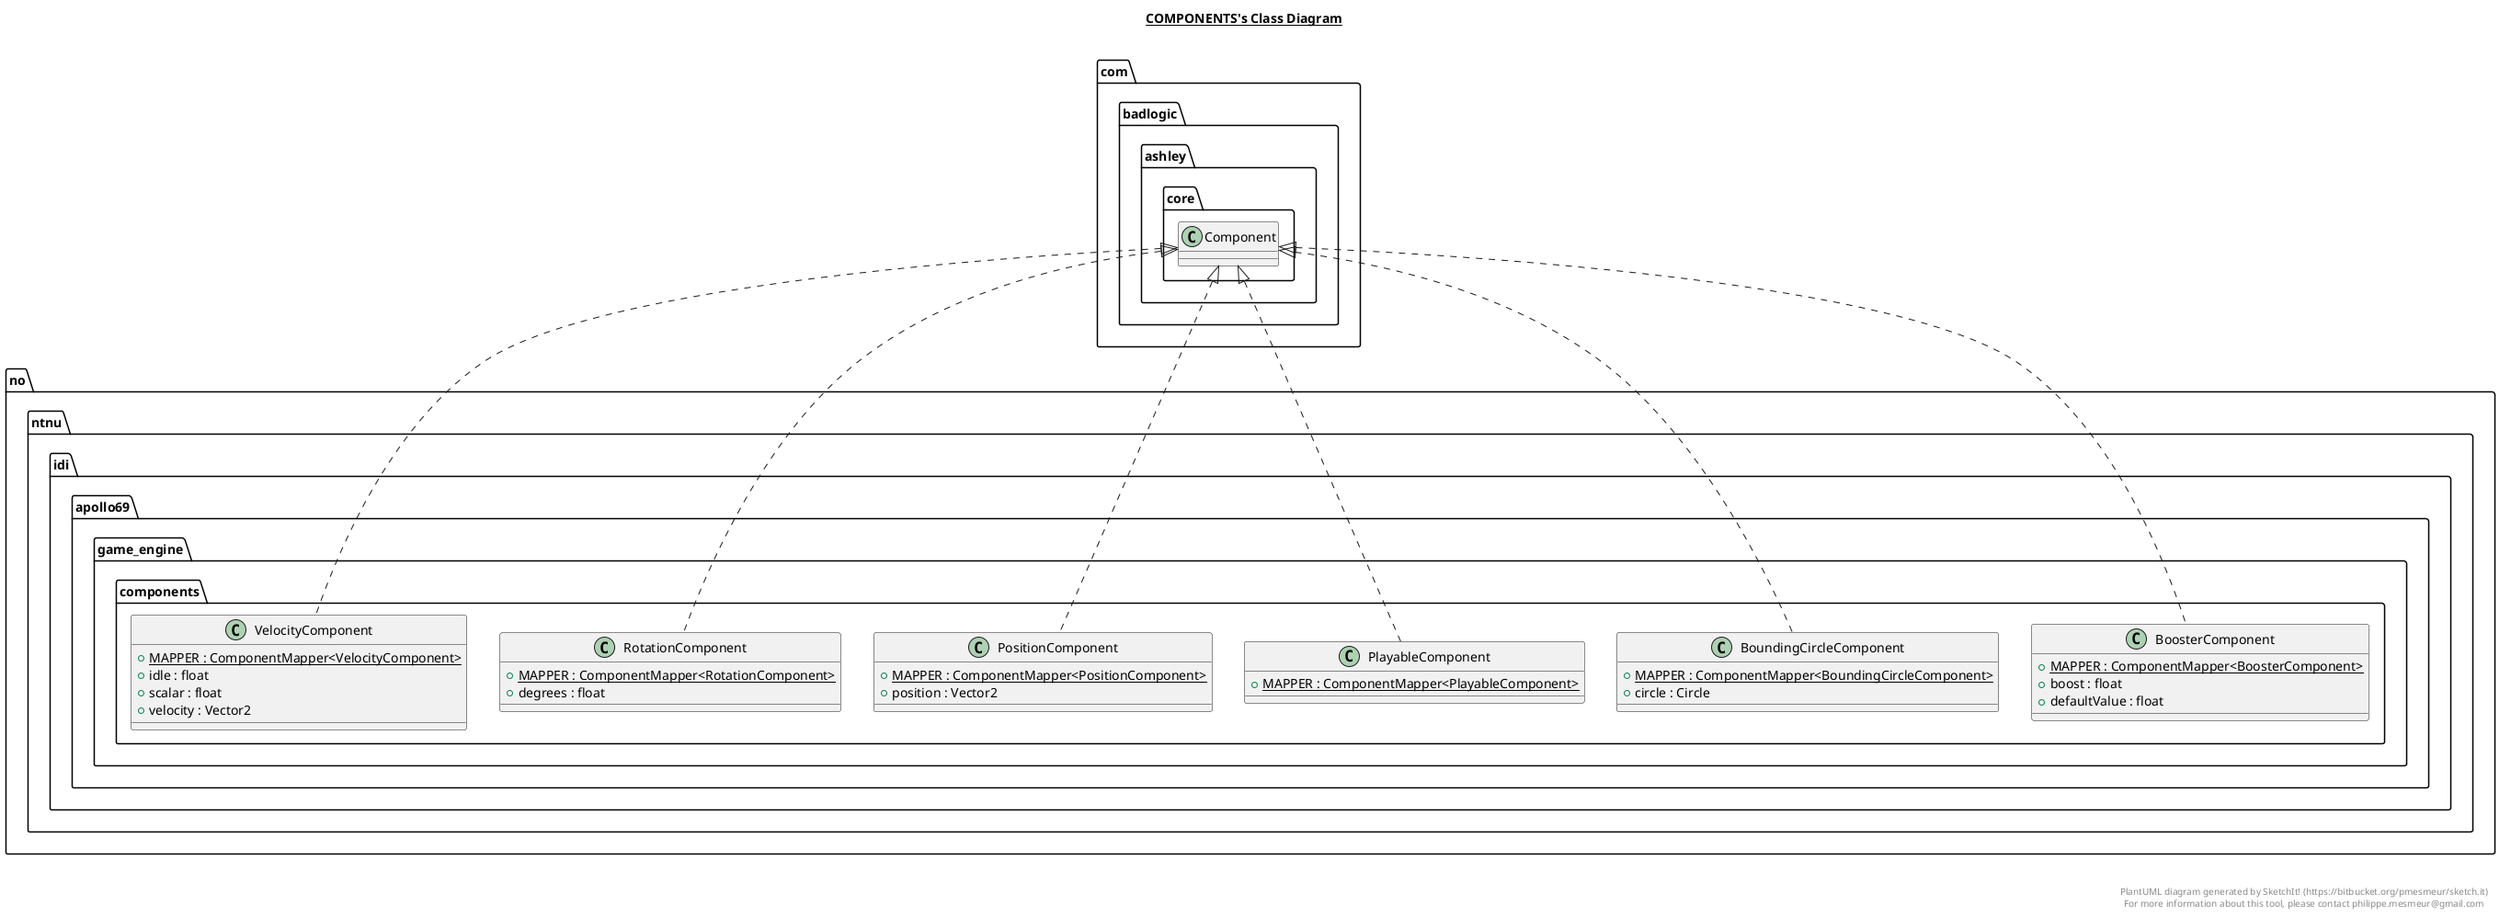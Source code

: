 @startuml

title __COMPONENTS's Class Diagram__\n

  namespace no.ntnu.idi.apollo69 {
    namespace game_engine {
      namespace components {
        class no.ntnu.idi.apollo69.game_engine.components.BoosterComponent {
            {static} + MAPPER : ComponentMapper<BoosterComponent>
            + boost : float
            + defaultValue : float
        }
      }
    }
  }
  

  namespace no.ntnu.idi.apollo69 {
    namespace game_engine {
      namespace components {
        class no.ntnu.idi.apollo69.game_engine.components.BoundingCircleComponent {
            {static} + MAPPER : ComponentMapper<BoundingCircleComponent>
            + circle : Circle
        }
      }
    }
  }
  

  namespace no.ntnu.idi.apollo69 {
    namespace game_engine {
      namespace components {
        class no.ntnu.idi.apollo69.game_engine.components.PlayableComponent {
            {static} + MAPPER : ComponentMapper<PlayableComponent>
        }
      }
    }
  }
  

  namespace no.ntnu.idi.apollo69 {
    namespace game_engine {
      namespace components {
        class no.ntnu.idi.apollo69.game_engine.components.PositionComponent {
            {static} + MAPPER : ComponentMapper<PositionComponent>
            + position : Vector2
        }
      }
    }
  }
  

  namespace no.ntnu.idi.apollo69 {
    namespace game_engine {
      namespace components {
        class no.ntnu.idi.apollo69.game_engine.components.RotationComponent {
            {static} + MAPPER : ComponentMapper<RotationComponent>
            + degrees : float
        }
      }
    }
  }
  

  namespace no.ntnu.idi.apollo69 {
    namespace game_engine {
      namespace components {
        class no.ntnu.idi.apollo69.game_engine.components.VelocityComponent {
            {static} + MAPPER : ComponentMapper<VelocityComponent>
            + idle : float
            + scalar : float
            + velocity : Vector2
        }
      }
    }
  }
  

  no.ntnu.idi.apollo69.game_engine.components.BoosterComponent .up.|> com.badlogic.ashley.core.Component
  no.ntnu.idi.apollo69.game_engine.components.BoundingCircleComponent .up.|> com.badlogic.ashley.core.Component
  no.ntnu.idi.apollo69.game_engine.components.PlayableComponent .up.|> com.badlogic.ashley.core.Component
  no.ntnu.idi.apollo69.game_engine.components.PositionComponent .up.|> com.badlogic.ashley.core.Component
  no.ntnu.idi.apollo69.game_engine.components.RotationComponent .up.|> com.badlogic.ashley.core.Component
  no.ntnu.idi.apollo69.game_engine.components.VelocityComponent .up.|> com.badlogic.ashley.core.Component


right footer


PlantUML diagram generated by SketchIt! (https://bitbucket.org/pmesmeur/sketch.it)
For more information about this tool, please contact philippe.mesmeur@gmail.com
endfooter

@enduml

